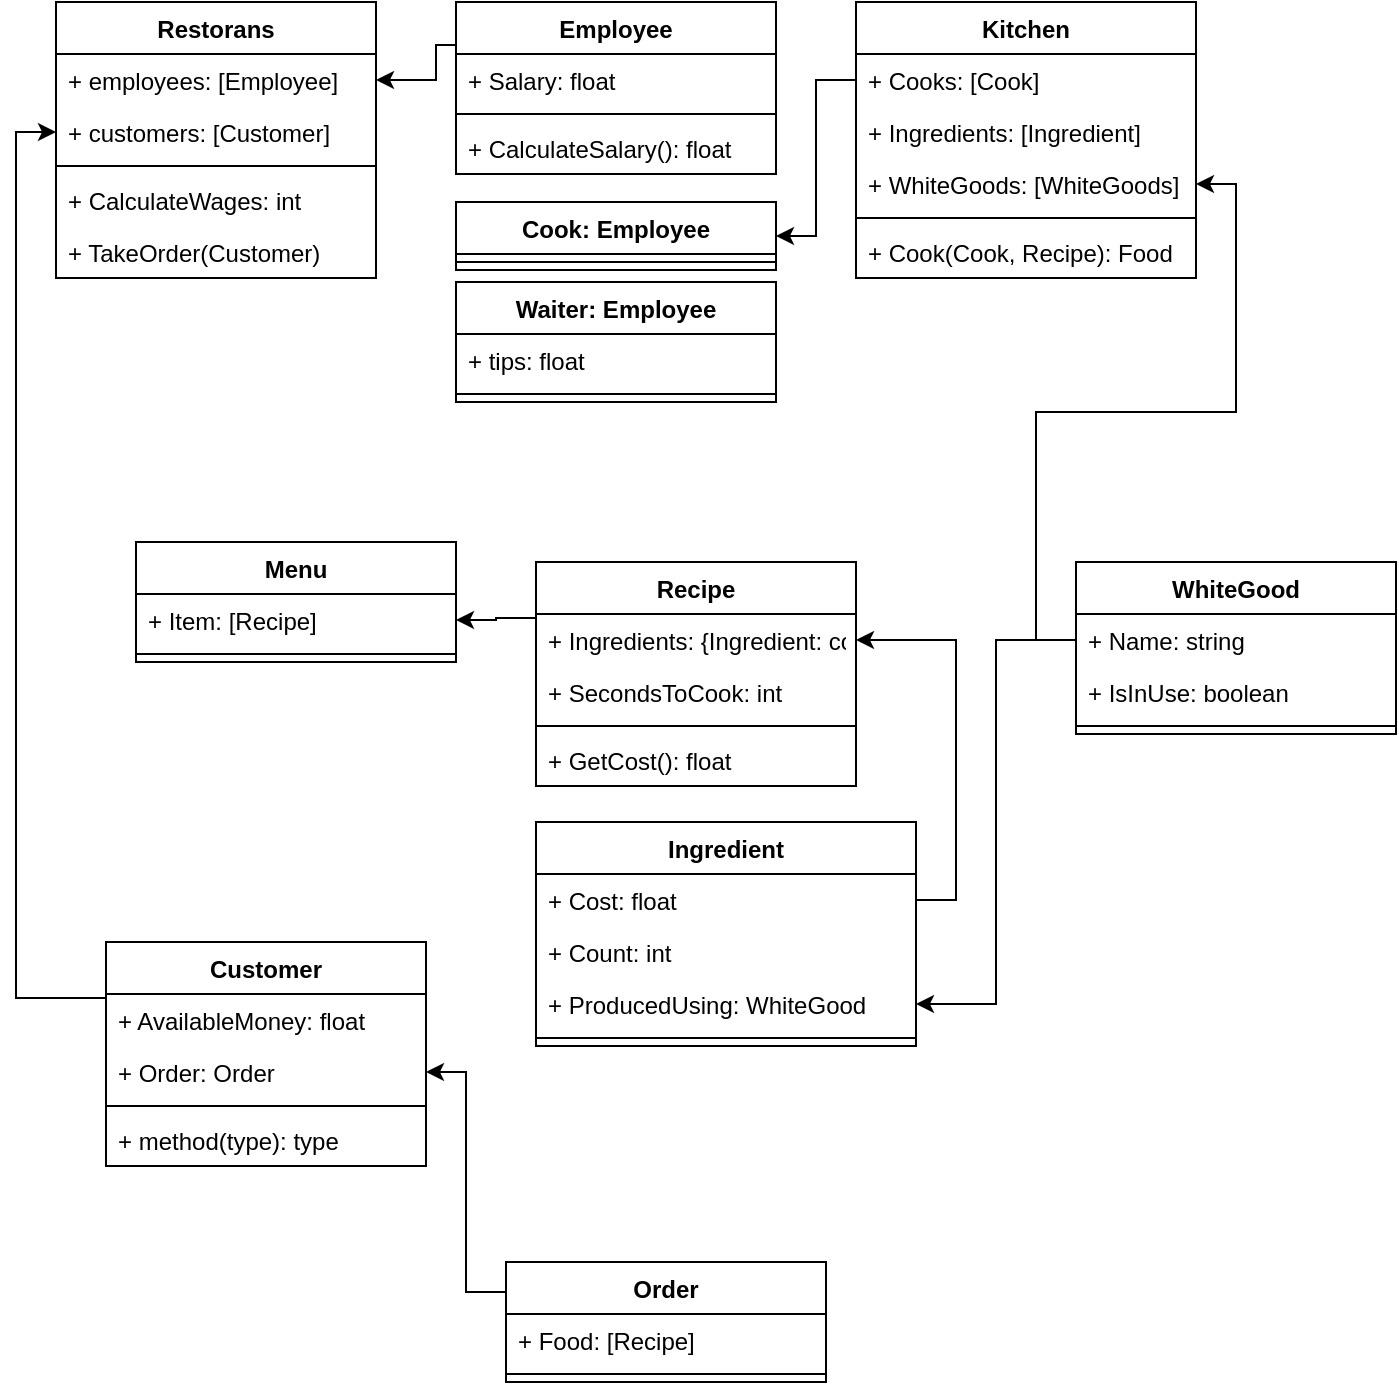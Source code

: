 <mxfile version="20.8.23" type="device"><diagram name="Page-1" id="o3dvNs440LvVMQWRMlv2"><mxGraphModel dx="1395" dy="652" grid="1" gridSize="10" guides="1" tooltips="1" connect="1" arrows="1" fold="1" page="1" pageScale="1" pageWidth="850" pageHeight="1100" math="0" shadow="0"><root><mxCell id="0"/><mxCell id="1" parent="0"/><mxCell id="6hu6IHDcOu0xRqVc0Wer-1" value="Restorans" style="swimlane;fontStyle=1;align=center;verticalAlign=top;childLayout=stackLayout;horizontal=1;startSize=26;horizontalStack=0;resizeParent=1;resizeParentMax=0;resizeLast=0;collapsible=1;marginBottom=0;" vertex="1" parent="1"><mxGeometry x="40" y="40" width="160" height="138" as="geometry"/></mxCell><mxCell id="6hu6IHDcOu0xRqVc0Wer-2" value="+ employees: [Employee]" style="text;strokeColor=none;fillColor=none;align=left;verticalAlign=top;spacingLeft=4;spacingRight=4;overflow=hidden;rotatable=0;points=[[0,0.5],[1,0.5]];portConstraint=eastwest;" vertex="1" parent="6hu6IHDcOu0xRqVc0Wer-1"><mxGeometry y="26" width="160" height="26" as="geometry"/></mxCell><mxCell id="6hu6IHDcOu0xRqVc0Wer-5" value="+ customers: [Customer]" style="text;strokeColor=none;fillColor=none;align=left;verticalAlign=top;spacingLeft=4;spacingRight=4;overflow=hidden;rotatable=0;points=[[0,0.5],[1,0.5]];portConstraint=eastwest;" vertex="1" parent="6hu6IHDcOu0xRqVc0Wer-1"><mxGeometry y="52" width="160" height="26" as="geometry"/></mxCell><mxCell id="6hu6IHDcOu0xRqVc0Wer-3" value="" style="line;strokeWidth=1;fillColor=none;align=left;verticalAlign=middle;spacingTop=-1;spacingLeft=3;spacingRight=3;rotatable=0;labelPosition=right;points=[];portConstraint=eastwest;strokeColor=inherit;" vertex="1" parent="6hu6IHDcOu0xRqVc0Wer-1"><mxGeometry y="78" width="160" height="8" as="geometry"/></mxCell><mxCell id="6hu6IHDcOu0xRqVc0Wer-4" value="+ CalculateWages: int" style="text;strokeColor=none;fillColor=none;align=left;verticalAlign=top;spacingLeft=4;spacingRight=4;overflow=hidden;rotatable=0;points=[[0,0.5],[1,0.5]];portConstraint=eastwest;" vertex="1" parent="6hu6IHDcOu0xRqVc0Wer-1"><mxGeometry y="86" width="160" height="26" as="geometry"/></mxCell><mxCell id="6hu6IHDcOu0xRqVc0Wer-6" value="+ TakeOrder(Customer)" style="text;strokeColor=none;fillColor=none;align=left;verticalAlign=top;spacingLeft=4;spacingRight=4;overflow=hidden;rotatable=0;points=[[0,0.5],[1,0.5]];portConstraint=eastwest;" vertex="1" parent="6hu6IHDcOu0xRqVc0Wer-1"><mxGeometry y="112" width="160" height="26" as="geometry"/></mxCell><mxCell id="6hu6IHDcOu0xRqVc0Wer-78" style="edgeStyle=orthogonalEdgeStyle;rounded=0;orthogonalLoop=1;jettySize=auto;html=1;exitX=0;exitY=0.25;exitDx=0;exitDy=0;entryX=1;entryY=0.5;entryDx=0;entryDy=0;" edge="1" parent="1" source="6hu6IHDcOu0xRqVc0Wer-11" target="6hu6IHDcOu0xRqVc0Wer-2"><mxGeometry relative="1" as="geometry"><Array as="points"><mxPoint x="230" y="62"/><mxPoint x="230" y="79"/></Array></mxGeometry></mxCell><mxCell id="6hu6IHDcOu0xRqVc0Wer-11" value="Employee" style="swimlane;fontStyle=1;align=center;verticalAlign=top;childLayout=stackLayout;horizontal=1;startSize=26;horizontalStack=0;resizeParent=1;resizeParentMax=0;resizeLast=0;collapsible=1;marginBottom=0;" vertex="1" parent="1"><mxGeometry x="240" y="40" width="160" height="86" as="geometry"/></mxCell><mxCell id="6hu6IHDcOu0xRqVc0Wer-12" value="+ Salary: float" style="text;strokeColor=none;fillColor=none;align=left;verticalAlign=top;spacingLeft=4;spacingRight=4;overflow=hidden;rotatable=0;points=[[0,0.5],[1,0.5]];portConstraint=eastwest;" vertex="1" parent="6hu6IHDcOu0xRqVc0Wer-11"><mxGeometry y="26" width="160" height="26" as="geometry"/></mxCell><mxCell id="6hu6IHDcOu0xRqVc0Wer-13" value="" style="line;strokeWidth=1;fillColor=none;align=left;verticalAlign=middle;spacingTop=-1;spacingLeft=3;spacingRight=3;rotatable=0;labelPosition=right;points=[];portConstraint=eastwest;strokeColor=inherit;" vertex="1" parent="6hu6IHDcOu0xRqVc0Wer-11"><mxGeometry y="52" width="160" height="8" as="geometry"/></mxCell><mxCell id="6hu6IHDcOu0xRqVc0Wer-28" value="+ CalculateSalary(): float" style="text;strokeColor=none;fillColor=none;align=left;verticalAlign=top;spacingLeft=4;spacingRight=4;overflow=hidden;rotatable=0;points=[[0,0.5],[1,0.5]];portConstraint=eastwest;" vertex="1" parent="6hu6IHDcOu0xRqVc0Wer-11"><mxGeometry y="60" width="160" height="26" as="geometry"/></mxCell><mxCell id="6hu6IHDcOu0xRqVc0Wer-19" value="Cook: Employee" style="swimlane;fontStyle=1;align=center;verticalAlign=top;childLayout=stackLayout;horizontal=1;startSize=26;horizontalStack=0;resizeParent=1;resizeParentMax=0;resizeLast=0;collapsible=1;marginBottom=0;" vertex="1" parent="1"><mxGeometry x="240" y="140" width="160" height="34" as="geometry"/></mxCell><mxCell id="6hu6IHDcOu0xRqVc0Wer-21" value="" style="line;strokeWidth=1;fillColor=none;align=left;verticalAlign=middle;spacingTop=-1;spacingLeft=3;spacingRight=3;rotatable=0;labelPosition=right;points=[];portConstraint=eastwest;strokeColor=inherit;" vertex="1" parent="6hu6IHDcOu0xRqVc0Wer-19"><mxGeometry y="26" width="160" height="8" as="geometry"/></mxCell><mxCell id="6hu6IHDcOu0xRqVc0Wer-23" value="Waiter: Employee" style="swimlane;fontStyle=1;align=center;verticalAlign=top;childLayout=stackLayout;horizontal=1;startSize=26;horizontalStack=0;resizeParent=1;resizeParentMax=0;resizeLast=0;collapsible=1;marginBottom=0;" vertex="1" parent="1"><mxGeometry x="240" y="180" width="160" height="60" as="geometry"/></mxCell><mxCell id="6hu6IHDcOu0xRqVc0Wer-24" value="+ tips: float" style="text;strokeColor=none;fillColor=none;align=left;verticalAlign=top;spacingLeft=4;spacingRight=4;overflow=hidden;rotatable=0;points=[[0,0.5],[1,0.5]];portConstraint=eastwest;" vertex="1" parent="6hu6IHDcOu0xRqVc0Wer-23"><mxGeometry y="26" width="160" height="26" as="geometry"/></mxCell><mxCell id="6hu6IHDcOu0xRqVc0Wer-25" value="" style="line;strokeWidth=1;fillColor=none;align=left;verticalAlign=middle;spacingTop=-1;spacingLeft=3;spacingRight=3;rotatable=0;labelPosition=right;points=[];portConstraint=eastwest;strokeColor=inherit;" vertex="1" parent="6hu6IHDcOu0xRqVc0Wer-23"><mxGeometry y="52" width="160" height="8" as="geometry"/></mxCell><mxCell id="6hu6IHDcOu0xRqVc0Wer-29" value="Menu" style="swimlane;fontStyle=1;align=center;verticalAlign=top;childLayout=stackLayout;horizontal=1;startSize=26;horizontalStack=0;resizeParent=1;resizeParentMax=0;resizeLast=0;collapsible=1;marginBottom=0;" vertex="1" parent="1"><mxGeometry x="80" y="310" width="160" height="60" as="geometry"/></mxCell><mxCell id="6hu6IHDcOu0xRqVc0Wer-30" value="+ Item: [Recipe]" style="text;strokeColor=none;fillColor=none;align=left;verticalAlign=top;spacingLeft=4;spacingRight=4;overflow=hidden;rotatable=0;points=[[0,0.5],[1,0.5]];portConstraint=eastwest;" vertex="1" parent="6hu6IHDcOu0xRqVc0Wer-29"><mxGeometry y="26" width="160" height="26" as="geometry"/></mxCell><mxCell id="6hu6IHDcOu0xRqVc0Wer-31" value="" style="line;strokeWidth=1;fillColor=none;align=left;verticalAlign=middle;spacingTop=-1;spacingLeft=3;spacingRight=3;rotatable=0;labelPosition=right;points=[];portConstraint=eastwest;strokeColor=inherit;" vertex="1" parent="6hu6IHDcOu0xRqVc0Wer-29"><mxGeometry y="52" width="160" height="8" as="geometry"/></mxCell><mxCell id="6hu6IHDcOu0xRqVc0Wer-73" style="edgeStyle=orthogonalEdgeStyle;rounded=0;orthogonalLoop=1;jettySize=auto;html=1;exitX=0;exitY=0.25;exitDx=0;exitDy=0;entryX=1;entryY=0.5;entryDx=0;entryDy=0;" edge="1" parent="1" source="6hu6IHDcOu0xRqVc0Wer-33" target="6hu6IHDcOu0xRqVc0Wer-30"><mxGeometry relative="1" as="geometry"/></mxCell><mxCell id="6hu6IHDcOu0xRqVc0Wer-33" value="Recipe" style="swimlane;fontStyle=1;align=center;verticalAlign=top;childLayout=stackLayout;horizontal=1;startSize=26;horizontalStack=0;resizeParent=1;resizeParentMax=0;resizeLast=0;collapsible=1;marginBottom=0;" vertex="1" parent="1"><mxGeometry x="280" y="320" width="160" height="112" as="geometry"/></mxCell><mxCell id="6hu6IHDcOu0xRqVc0Wer-34" value="+ Ingredients: {Ingredient: count}" style="text;strokeColor=none;fillColor=none;align=left;verticalAlign=top;spacingLeft=4;spacingRight=4;overflow=hidden;rotatable=0;points=[[0,0.5],[1,0.5]];portConstraint=eastwest;" vertex="1" parent="6hu6IHDcOu0xRqVc0Wer-33"><mxGeometry y="26" width="160" height="26" as="geometry"/></mxCell><mxCell id="6hu6IHDcOu0xRqVc0Wer-92" value="+ SecondsToCook: int" style="text;strokeColor=none;fillColor=none;align=left;verticalAlign=top;spacingLeft=4;spacingRight=4;overflow=hidden;rotatable=0;points=[[0,0.5],[1,0.5]];portConstraint=eastwest;" vertex="1" parent="6hu6IHDcOu0xRqVc0Wer-33"><mxGeometry y="52" width="160" height="26" as="geometry"/></mxCell><mxCell id="6hu6IHDcOu0xRqVc0Wer-35" value="" style="line;strokeWidth=1;fillColor=none;align=left;verticalAlign=middle;spacingTop=-1;spacingLeft=3;spacingRight=3;rotatable=0;labelPosition=right;points=[];portConstraint=eastwest;strokeColor=inherit;" vertex="1" parent="6hu6IHDcOu0xRqVc0Wer-33"><mxGeometry y="78" width="160" height="8" as="geometry"/></mxCell><mxCell id="6hu6IHDcOu0xRqVc0Wer-52" value="+ GetCost(): float" style="text;strokeColor=none;fillColor=none;align=left;verticalAlign=top;spacingLeft=4;spacingRight=4;overflow=hidden;rotatable=0;points=[[0,0.5],[1,0.5]];portConstraint=eastwest;" vertex="1" parent="6hu6IHDcOu0xRqVc0Wer-33"><mxGeometry y="86" width="160" height="26" as="geometry"/></mxCell><mxCell id="6hu6IHDcOu0xRqVc0Wer-37" value="Ingredient" style="swimlane;fontStyle=1;align=center;verticalAlign=top;childLayout=stackLayout;horizontal=1;startSize=26;horizontalStack=0;resizeParent=1;resizeParentMax=0;resizeLast=0;collapsible=1;marginBottom=0;" vertex="1" parent="1"><mxGeometry x="280" y="450" width="190" height="112" as="geometry"/></mxCell><mxCell id="6hu6IHDcOu0xRqVc0Wer-38" value="+ Cost: float" style="text;strokeColor=none;fillColor=none;align=left;verticalAlign=top;spacingLeft=4;spacingRight=4;overflow=hidden;rotatable=0;points=[[0,0.5],[1,0.5]];portConstraint=eastwest;" vertex="1" parent="6hu6IHDcOu0xRqVc0Wer-37"><mxGeometry y="26" width="190" height="26" as="geometry"/></mxCell><mxCell id="6hu6IHDcOu0xRqVc0Wer-45" value="+ Count: int" style="text;strokeColor=none;fillColor=none;align=left;verticalAlign=top;spacingLeft=4;spacingRight=4;overflow=hidden;rotatable=0;points=[[0,0.5],[1,0.5]];portConstraint=eastwest;" vertex="1" parent="6hu6IHDcOu0xRqVc0Wer-37"><mxGeometry y="52" width="190" height="26" as="geometry"/></mxCell><mxCell id="6hu6IHDcOu0xRqVc0Wer-57" value="+ ProducedUsing: WhiteGood" style="text;strokeColor=none;fillColor=none;align=left;verticalAlign=top;spacingLeft=4;spacingRight=4;overflow=hidden;rotatable=0;points=[[0,0.5],[1,0.5]];portConstraint=eastwest;" vertex="1" parent="6hu6IHDcOu0xRqVc0Wer-37"><mxGeometry y="78" width="190" height="26" as="geometry"/></mxCell><mxCell id="6hu6IHDcOu0xRqVc0Wer-39" value="" style="line;strokeWidth=1;fillColor=none;align=left;verticalAlign=middle;spacingTop=-1;spacingLeft=3;spacingRight=3;rotatable=0;labelPosition=right;points=[];portConstraint=eastwest;strokeColor=inherit;" vertex="1" parent="6hu6IHDcOu0xRqVc0Wer-37"><mxGeometry y="104" width="190" height="8" as="geometry"/></mxCell><mxCell id="6hu6IHDcOu0xRqVc0Wer-46" value="Kitchen" style="swimlane;fontStyle=1;align=center;verticalAlign=top;childLayout=stackLayout;horizontal=1;startSize=26;horizontalStack=0;resizeParent=1;resizeParentMax=0;resizeLast=0;collapsible=1;marginBottom=0;" vertex="1" parent="1"><mxGeometry x="440" y="40" width="170" height="138" as="geometry"/></mxCell><mxCell id="6hu6IHDcOu0xRqVc0Wer-47" value="+ Cooks: [Cook]" style="text;strokeColor=none;fillColor=none;align=left;verticalAlign=top;spacingLeft=4;spacingRight=4;overflow=hidden;rotatable=0;points=[[0,0.5],[1,0.5]];portConstraint=eastwest;" vertex="1" parent="6hu6IHDcOu0xRqVc0Wer-46"><mxGeometry y="26" width="170" height="26" as="geometry"/></mxCell><mxCell id="6hu6IHDcOu0xRqVc0Wer-88" value="+ Ingredients: [Ingredient]" style="text;strokeColor=none;fillColor=none;align=left;verticalAlign=top;spacingLeft=4;spacingRight=4;overflow=hidden;rotatable=0;points=[[0,0.5],[1,0.5]];portConstraint=eastwest;" vertex="1" parent="6hu6IHDcOu0xRqVc0Wer-46"><mxGeometry y="52" width="170" height="26" as="geometry"/></mxCell><mxCell id="6hu6IHDcOu0xRqVc0Wer-50" value="+ WhiteGoods: [WhiteGoods]" style="text;strokeColor=none;fillColor=none;align=left;verticalAlign=top;spacingLeft=4;spacingRight=4;overflow=hidden;rotatable=0;points=[[0,0.5],[1,0.5]];portConstraint=eastwest;" vertex="1" parent="6hu6IHDcOu0xRqVc0Wer-46"><mxGeometry y="78" width="170" height="26" as="geometry"/></mxCell><mxCell id="6hu6IHDcOu0xRqVc0Wer-48" value="" style="line;strokeWidth=1;fillColor=none;align=left;verticalAlign=middle;spacingTop=-1;spacingLeft=3;spacingRight=3;rotatable=0;labelPosition=right;points=[];portConstraint=eastwest;strokeColor=inherit;" vertex="1" parent="6hu6IHDcOu0xRqVc0Wer-46"><mxGeometry y="104" width="170" height="8" as="geometry"/></mxCell><mxCell id="6hu6IHDcOu0xRqVc0Wer-49" value="+ Cook(Cook, Recipe): Food" style="text;strokeColor=none;fillColor=none;align=left;verticalAlign=top;spacingLeft=4;spacingRight=4;overflow=hidden;rotatable=0;points=[[0,0.5],[1,0.5]];portConstraint=eastwest;" vertex="1" parent="6hu6IHDcOu0xRqVc0Wer-46"><mxGeometry y="112" width="170" height="26" as="geometry"/></mxCell><mxCell id="6hu6IHDcOu0xRqVc0Wer-53" value="WhiteGood" style="swimlane;fontStyle=1;align=center;verticalAlign=top;childLayout=stackLayout;horizontal=1;startSize=26;horizontalStack=0;resizeParent=1;resizeParentMax=0;resizeLast=0;collapsible=1;marginBottom=0;" vertex="1" parent="1"><mxGeometry x="550" y="320" width="160" height="86" as="geometry"/></mxCell><mxCell id="6hu6IHDcOu0xRqVc0Wer-54" value="+ Name: string" style="text;strokeColor=none;fillColor=none;align=left;verticalAlign=top;spacingLeft=4;spacingRight=4;overflow=hidden;rotatable=0;points=[[0,0.5],[1,0.5]];portConstraint=eastwest;" vertex="1" parent="6hu6IHDcOu0xRqVc0Wer-53"><mxGeometry y="26" width="160" height="26" as="geometry"/></mxCell><mxCell id="6hu6IHDcOu0xRqVc0Wer-89" value="+ IsInUse: boolean" style="text;strokeColor=none;fillColor=none;align=left;verticalAlign=top;spacingLeft=4;spacingRight=4;overflow=hidden;rotatable=0;points=[[0,0.5],[1,0.5]];portConstraint=eastwest;" vertex="1" parent="6hu6IHDcOu0xRqVc0Wer-53"><mxGeometry y="52" width="160" height="26" as="geometry"/></mxCell><mxCell id="6hu6IHDcOu0xRqVc0Wer-55" value="" style="line;strokeWidth=1;fillColor=none;align=left;verticalAlign=middle;spacingTop=-1;spacingLeft=3;spacingRight=3;rotatable=0;labelPosition=right;points=[];portConstraint=eastwest;strokeColor=inherit;" vertex="1" parent="6hu6IHDcOu0xRqVc0Wer-53"><mxGeometry y="78" width="160" height="8" as="geometry"/></mxCell><mxCell id="6hu6IHDcOu0xRqVc0Wer-79" style="edgeStyle=orthogonalEdgeStyle;rounded=0;orthogonalLoop=1;jettySize=auto;html=1;exitX=0;exitY=0.25;exitDx=0;exitDy=0;entryX=0;entryY=0.5;entryDx=0;entryDy=0;" edge="1" parent="1" source="6hu6IHDcOu0xRqVc0Wer-58" target="6hu6IHDcOu0xRqVc0Wer-5"><mxGeometry relative="1" as="geometry"/></mxCell><mxCell id="6hu6IHDcOu0xRqVc0Wer-58" value="Customer" style="swimlane;fontStyle=1;align=center;verticalAlign=top;childLayout=stackLayout;horizontal=1;startSize=26;horizontalStack=0;resizeParent=1;resizeParentMax=0;resizeLast=0;collapsible=1;marginBottom=0;" vertex="1" parent="1"><mxGeometry x="65" y="510" width="160" height="112" as="geometry"/></mxCell><mxCell id="6hu6IHDcOu0xRqVc0Wer-59" value="+ AvailableMoney: float" style="text;strokeColor=none;fillColor=none;align=left;verticalAlign=top;spacingLeft=4;spacingRight=4;overflow=hidden;rotatable=0;points=[[0,0.5],[1,0.5]];portConstraint=eastwest;" vertex="1" parent="6hu6IHDcOu0xRqVc0Wer-58"><mxGeometry y="26" width="160" height="26" as="geometry"/></mxCell><mxCell id="6hu6IHDcOu0xRqVc0Wer-67" value="+ Order: Order" style="text;strokeColor=none;fillColor=none;align=left;verticalAlign=top;spacingLeft=4;spacingRight=4;overflow=hidden;rotatable=0;points=[[0,0.5],[1,0.5]];portConstraint=eastwest;" vertex="1" parent="6hu6IHDcOu0xRqVc0Wer-58"><mxGeometry y="52" width="160" height="26" as="geometry"/></mxCell><mxCell id="6hu6IHDcOu0xRqVc0Wer-60" value="" style="line;strokeWidth=1;fillColor=none;align=left;verticalAlign=middle;spacingTop=-1;spacingLeft=3;spacingRight=3;rotatable=0;labelPosition=right;points=[];portConstraint=eastwest;strokeColor=inherit;" vertex="1" parent="6hu6IHDcOu0xRqVc0Wer-58"><mxGeometry y="78" width="160" height="8" as="geometry"/></mxCell><mxCell id="6hu6IHDcOu0xRqVc0Wer-61" value="+ method(type): type" style="text;strokeColor=none;fillColor=none;align=left;verticalAlign=top;spacingLeft=4;spacingRight=4;overflow=hidden;rotatable=0;points=[[0,0.5],[1,0.5]];portConstraint=eastwest;" vertex="1" parent="6hu6IHDcOu0xRqVc0Wer-58"><mxGeometry y="86" width="160" height="26" as="geometry"/></mxCell><mxCell id="6hu6IHDcOu0xRqVc0Wer-72" style="edgeStyle=orthogonalEdgeStyle;rounded=0;orthogonalLoop=1;jettySize=auto;html=1;exitX=0;exitY=0.25;exitDx=0;exitDy=0;entryX=1;entryY=0.5;entryDx=0;entryDy=0;" edge="1" parent="1" source="6hu6IHDcOu0xRqVc0Wer-68" target="6hu6IHDcOu0xRqVc0Wer-67"><mxGeometry relative="1" as="geometry"/></mxCell><mxCell id="6hu6IHDcOu0xRqVc0Wer-68" value="Order" style="swimlane;fontStyle=1;align=center;verticalAlign=top;childLayout=stackLayout;horizontal=1;startSize=26;horizontalStack=0;resizeParent=1;resizeParentMax=0;resizeLast=0;collapsible=1;marginBottom=0;" vertex="1" parent="1"><mxGeometry x="265" y="670" width="160" height="60" as="geometry"/></mxCell><mxCell id="6hu6IHDcOu0xRqVc0Wer-69" value="+ Food: [Recipe]" style="text;strokeColor=none;fillColor=none;align=left;verticalAlign=top;spacingLeft=4;spacingRight=4;overflow=hidden;rotatable=0;points=[[0,0.5],[1,0.5]];portConstraint=eastwest;" vertex="1" parent="6hu6IHDcOu0xRqVc0Wer-68"><mxGeometry y="26" width="160" height="26" as="geometry"/></mxCell><mxCell id="6hu6IHDcOu0xRqVc0Wer-70" value="" style="line;strokeWidth=1;fillColor=none;align=left;verticalAlign=middle;spacingTop=-1;spacingLeft=3;spacingRight=3;rotatable=0;labelPosition=right;points=[];portConstraint=eastwest;strokeColor=inherit;" vertex="1" parent="6hu6IHDcOu0xRqVc0Wer-68"><mxGeometry y="52" width="160" height="8" as="geometry"/></mxCell><mxCell id="6hu6IHDcOu0xRqVc0Wer-74" style="edgeStyle=orthogonalEdgeStyle;rounded=0;orthogonalLoop=1;jettySize=auto;html=1;exitX=1;exitY=0.5;exitDx=0;exitDy=0;entryX=1;entryY=0.5;entryDx=0;entryDy=0;" edge="1" parent="1" source="6hu6IHDcOu0xRqVc0Wer-38" target="6hu6IHDcOu0xRqVc0Wer-34"><mxGeometry relative="1" as="geometry"/></mxCell><mxCell id="6hu6IHDcOu0xRqVc0Wer-75" style="edgeStyle=orthogonalEdgeStyle;rounded=0;orthogonalLoop=1;jettySize=auto;html=1;exitX=0;exitY=0.5;exitDx=0;exitDy=0;entryX=1;entryY=0.5;entryDx=0;entryDy=0;" edge="1" parent="1" source="6hu6IHDcOu0xRqVc0Wer-54" target="6hu6IHDcOu0xRqVc0Wer-50"><mxGeometry relative="1" as="geometry"/></mxCell><mxCell id="6hu6IHDcOu0xRqVc0Wer-76" style="edgeStyle=orthogonalEdgeStyle;rounded=0;orthogonalLoop=1;jettySize=auto;html=1;exitX=0;exitY=0.5;exitDx=0;exitDy=0;entryX=1;entryY=0.5;entryDx=0;entryDy=0;" edge="1" parent="1" source="6hu6IHDcOu0xRqVc0Wer-54" target="6hu6IHDcOu0xRqVc0Wer-57"><mxGeometry relative="1" as="geometry"/></mxCell><mxCell id="6hu6IHDcOu0xRqVc0Wer-77" style="edgeStyle=orthogonalEdgeStyle;rounded=0;orthogonalLoop=1;jettySize=auto;html=1;exitX=0;exitY=0.5;exitDx=0;exitDy=0;entryX=1;entryY=0.5;entryDx=0;entryDy=0;" edge="1" parent="1" source="6hu6IHDcOu0xRqVc0Wer-47" target="6hu6IHDcOu0xRqVc0Wer-19"><mxGeometry relative="1" as="geometry"/></mxCell></root></mxGraphModel></diagram></mxfile>